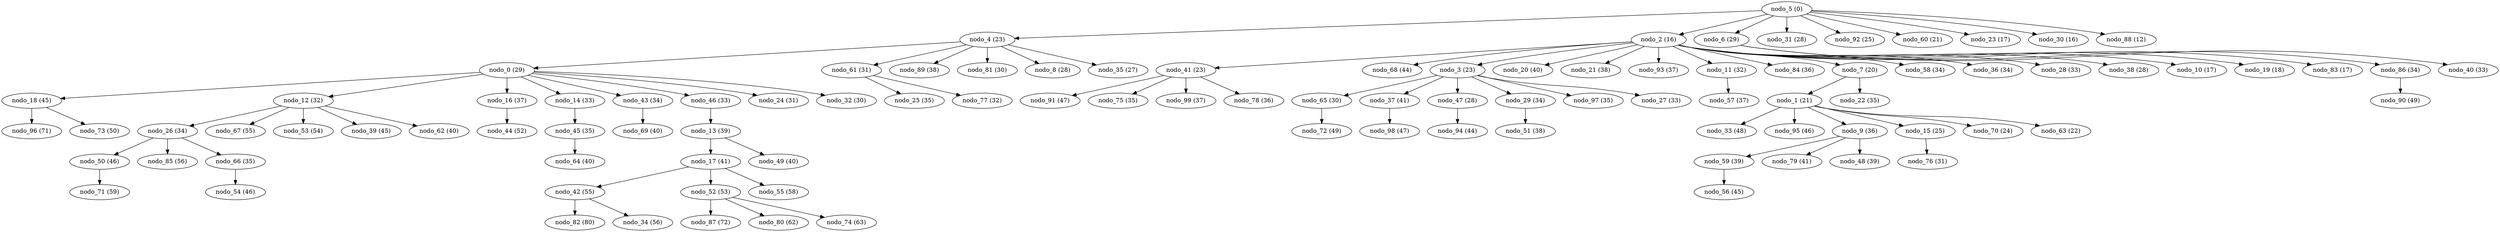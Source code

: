 digraph Dorogovtsev_Mendes_nodes_100_Dijkstra_nodeSource_5 {
"nodo_82 (80)";
"nodo_42 (55)";
"nodo_87 (72)";
"nodo_52 (53)";
"nodo_96 (71)";
"nodo_18 (45)";
"nodo_80 (62)";
"nodo_34 (56)";
"nodo_74 (63)";
"nodo_71 (59)";
"nodo_50 (46)";
"nodo_55 (58)";
"nodo_17 (41)";
"nodo_73 (50)";
"nodo_85 (56)";
"nodo_26 (34)";
"nodo_13 (39)";
"nodo_67 (55)";
"nodo_12 (32)";
"nodo_53 (54)";
"nodo_72 (49)";
"nodo_65 (30)";
"nodo_56 (45)";
"nodo_59 (39)";
"nodo_44 (52)";
"nodo_16 (37)";
"nodo_98 (47)";
"nodo_37 (41)";
"nodo_45 (35)";
"nodo_14 (33)";
"nodo_90 (49)";
"nodo_86 (34)";
"nodo_69 (40)";
"nodo_43 (34)";
"nodo_64 (40)";
"nodo_46 (33)";
"nodo_54 (46)";
"nodo_66 (35)";
"nodo_33 (48)";
"nodo_1 (21)";
"nodo_91 (47)";
"nodo_41 (23)";
"nodo_95 (46)";
"nodo_39 (45)";
"nodo_0 (29)";
"nodo_4 (23)";
"nodo_94 (44)";
"nodo_47 (28)";
"nodo_68 (44)";
"nodo_2 (16)";
"nodo_24 (31)";
"nodo_79 (41)";
"nodo_9 (36)";
"nodo_75 (35)";
"nodo_3 (23)";
"nodo_62 (40)";
"nodo_49 (40)";
"nodo_25 (35)";
"nodo_61 (31)";
"nodo_20 (40)";
"nodo_48 (39)";
"nodo_89 (38)";
"nodo_51 (38)";
"nodo_29 (34)";
"nodo_21 (38)";
"nodo_99 (37)";
"nodo_93 (37)";
"nodo_57 (37)";
"nodo_11 (32)";
"nodo_84 (36)";
"nodo_78 (36)";
"nodo_22 (35)";
"nodo_7 (20)";
"nodo_97 (35)";
"nodo_76 (31)";
"nodo_15 (25)";
"nodo_6 (29)";
"nodo_58 (34)";
"nodo_36 (34)";
"nodo_40 (33)";
"nodo_28 (33)";
"nodo_27 (33)";
"nodo_77 (32)";
"nodo_81 (30)";
"nodo_32 (30)";
"nodo_5 (0)";
"nodo_38 (28)";
"nodo_31 (28)";
"nodo_8 (28)";
"nodo_35 (27)";
"nodo_92 (25)";
"nodo_70 (24)";
"nodo_63 (22)";
"nodo_10 (17)";
"nodo_60 (21)";
"nodo_19 (18)";
"nodo_83 (17)";
"nodo_23 (17)";
"nodo_30 (16)";
"nodo_88 (12)";
"nodo_42 (55)" -> "nodo_82 (80)" [weight=25];
"nodo_52 (53)" -> "nodo_87 (72)" [weight=19];
"nodo_18 (45)" -> "nodo_96 (71)" [weight=26];
"nodo_52 (53)" -> "nodo_80 (62)" [weight=9];
"nodo_42 (55)" -> "nodo_34 (56)" [weight=1];
"nodo_52 (53)" -> "nodo_74 (63)" [weight=10];
"nodo_50 (46)" -> "nodo_71 (59)" [weight=13];
"nodo_17 (41)" -> "nodo_55 (58)" [weight=17];
"nodo_18 (45)" -> "nodo_73 (50)" [weight=5];
"nodo_26 (34)" -> "nodo_85 (56)" [weight=22];
"nodo_13 (39)" -> "nodo_17 (41)" [weight=2];
"nodo_12 (32)" -> "nodo_67 (55)" [weight=23];
"nodo_17 (41)" -> "nodo_42 (55)" [weight=14];
"nodo_12 (32)" -> "nodo_53 (54)" [weight=22];
"nodo_65 (30)" -> "nodo_72 (49)" [weight=19];
"nodo_59 (39)" -> "nodo_56 (45)" [weight=6];
"nodo_17 (41)" -> "nodo_52 (53)" [weight=12];
"nodo_16 (37)" -> "nodo_44 (52)" [weight=15];
"nodo_37 (41)" -> "nodo_98 (47)" [weight=6];
"nodo_14 (33)" -> "nodo_45 (35)" [weight=2];
"nodo_86 (34)" -> "nodo_90 (49)" [weight=15];
"nodo_43 (34)" -> "nodo_69 (40)" [weight=6];
"nodo_45 (35)" -> "nodo_64 (40)" [weight=5];
"nodo_46 (33)" -> "nodo_13 (39)" [weight=6];
"nodo_66 (35)" -> "nodo_54 (46)" [weight=11];
"nodo_1 (21)" -> "nodo_33 (48)" [weight=27];
"nodo_41 (23)" -> "nodo_91 (47)" [weight=24];
"nodo_1 (21)" -> "nodo_95 (46)" [weight=25];
"nodo_26 (34)" -> "nodo_50 (46)" [weight=12];
"nodo_12 (32)" -> "nodo_39 (45)" [weight=13];
"nodo_0 (29)" -> "nodo_18 (45)" [weight=16];
"nodo_4 (23)" -> "nodo_0 (29)" [weight=6];
"nodo_47 (28)" -> "nodo_94 (44)" [weight=16];
"nodo_2 (16)" -> "nodo_68 (44)" [weight=28];
"nodo_0 (29)" -> "nodo_24 (31)" [weight=2];
"nodo_9 (36)" -> "nodo_79 (41)" [weight=5];
"nodo_41 (23)" -> "nodo_75 (35)" [weight=12];
"nodo_3 (23)" -> "nodo_37 (41)" [weight=18];
"nodo_12 (32)" -> "nodo_62 (40)" [weight=8];
"nodo_13 (39)" -> "nodo_49 (40)" [weight=1];
"nodo_61 (31)" -> "nodo_25 (35)" [weight=4];
"nodo_2 (16)" -> "nodo_20 (40)" [weight=24];
"nodo_9 (36)" -> "nodo_59 (39)" [weight=3];
"nodo_9 (36)" -> "nodo_48 (39)" [weight=3];
"nodo_4 (23)" -> "nodo_89 (38)" [weight=15];
"nodo_29 (34)" -> "nodo_51 (38)" [weight=4];
"nodo_2 (16)" -> "nodo_21 (38)" [weight=22];
"nodo_41 (23)" -> "nodo_99 (37)" [weight=14];
"nodo_2 (16)" -> "nodo_93 (37)" [weight=21];
"nodo_11 (32)" -> "nodo_57 (37)" [weight=5];
"nodo_0 (29)" -> "nodo_16 (37)" [weight=8];
"nodo_2 (16)" -> "nodo_84 (36)" [weight=20];
"nodo_41 (23)" -> "nodo_78 (36)" [weight=13];
"nodo_7 (20)" -> "nodo_22 (35)" [weight=15];
"nodo_1 (21)" -> "nodo_9 (36)" [weight=15];
"nodo_3 (23)" -> "nodo_97 (35)" [weight=12];
"nodo_15 (25)" -> "nodo_76 (31)" [weight=6];
"nodo_26 (34)" -> "nodo_66 (35)" [weight=1];
"nodo_6 (29)" -> "nodo_86 (34)" [weight=5];
"nodo_2 (16)" -> "nodo_58 (34)" [weight=18];
"nodo_0 (29)" -> "nodo_43 (34)" [weight=5];
"nodo_2 (16)" -> "nodo_36 (34)" [weight=18];
"nodo_3 (23)" -> "nodo_29 (34)" [weight=11];
"nodo_12 (32)" -> "nodo_26 (34)" [weight=2];
"nodo_0 (29)" -> "nodo_46 (33)" [weight=4];
"nodo_6 (29)" -> "nodo_40 (33)" [weight=4];
"nodo_2 (16)" -> "nodo_28 (33)" [weight=17];
"nodo_3 (23)" -> "nodo_27 (33)" [weight=10];
"nodo_0 (29)" -> "nodo_14 (33)" [weight=4];
"nodo_61 (31)" -> "nodo_77 (32)" [weight=1];
"nodo_0 (29)" -> "nodo_12 (32)" [weight=3];
"nodo_2 (16)" -> "nodo_11 (32)" [weight=16];
"nodo_4 (23)" -> "nodo_61 (31)" [weight=8];
"nodo_7 (20)" -> "nodo_1 (21)" [weight=1];
"nodo_4 (23)" -> "nodo_81 (30)" [weight=7];
"nodo_3 (23)" -> "nodo_65 (30)" [weight=7];
"nodo_0 (29)" -> "nodo_32 (30)" [weight=1];
"nodo_5 (0)" -> "nodo_6 (29)" [weight=29];
"nodo_3 (23)" -> "nodo_47 (28)" [weight=5];
"nodo_2 (16)" -> "nodo_38 (28)" [weight=12];
"nodo_5 (0)" -> "nodo_31 (28)" [weight=28];
"nodo_4 (23)" -> "nodo_8 (28)" [weight=5];
"nodo_4 (23)" -> "nodo_35 (27)" [weight=4];
"nodo_5 (0)" -> "nodo_92 (25)" [weight=25];
"nodo_1 (21)" -> "nodo_15 (25)" [weight=4];
"nodo_1 (21)" -> "nodo_70 (24)" [weight=3];
"nodo_2 (16)" -> "nodo_41 (23)" [weight=7];
"nodo_5 (0)" -> "nodo_4 (23)" [weight=23];
"nodo_2 (16)" -> "nodo_3 (23)" [weight=7];
"nodo_1 (21)" -> "nodo_63 (22)" [weight=1];
"nodo_2 (16)" -> "nodo_10 (17)" [weight=1];
"nodo_5 (0)" -> "nodo_60 (21)" [weight=21];
"nodo_2 (16)" -> "nodo_7 (20)" [weight=4];
"nodo_2 (16)" -> "nodo_19 (18)" [weight=2];
"nodo_2 (16)" -> "nodo_83 (17)" [weight=1];
"nodo_5 (0)" -> "nodo_23 (17)" [weight=17];
"nodo_5 (0)" -> "nodo_30 (16)" [weight=16];
"nodo_5 (0)" -> "nodo_2 (16)" [weight=16];
"nodo_5 (0)" -> "nodo_88 (12)" [weight=12];
}